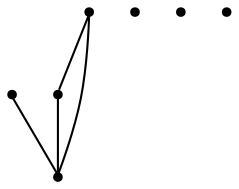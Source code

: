 graph {
  node [shape=point,comment="{\"directed\":false,\"doi\":\"10.1007/978-3-540-77537-9_8\",\"figure\":\"5 (2)\"}"]

  v0 [pos="1165.3082421591116,1669.2668948780408"]
  v1 [pos="1087.3794777803641,1513.4686335476965"]
  v2 [pos="1087.3794777803641,1669.2668948780408"]
  v3 [pos="1204.3278831836788,1747.2244116349655"]
  v4 [pos="1204.3278831836788,1357.7317793759435"]
  v5 [pos="1204.3278831836788,1513.5280372619632"]
  v6 [pos="1204.3278831836788,1591.4261503046214"]

  v0 -- v5 [id="-1",pos="1165.3082421591116,1669.2668948780408 1156.7268027372138,1616.5394203186038 1174.9361954799917,1567.0380635348236 1191.6945427473202,1537.8232659773396 1204.3278831836788,1513.5280372619632 1204.3278831836788,1513.5280372619632 1204.3278831836788,1513.5280372619632"]
  v2 -- v0 [id="-4",pos="1087.3794777803641,1669.2668948780408 1165.3082421591116,1669.2668948780408 1165.3082421591116,1669.2668948780408 1165.3082421591116,1669.2668948780408"]
  v1 -- v5 [id="-8",pos="1087.3794777803641,1513.4686335476965 1204.3278831836788,1513.5280372619632 1204.3278831836788,1513.5280372619632 1204.3278831836788,1513.5280372619632"]
  v2 -- v5 [id="-17",pos="1087.3794777803641,1669.2668948780408 1117.1432798163835,1608.5197916897862 1145.0181649851245,1573.8906063426627 1183.0714921818224,1530.9957821239127 1204.3278831836788,1513.5280372619632 1204.3278831836788,1513.5280372619632 1204.3278831836788,1513.5280372619632"]
}